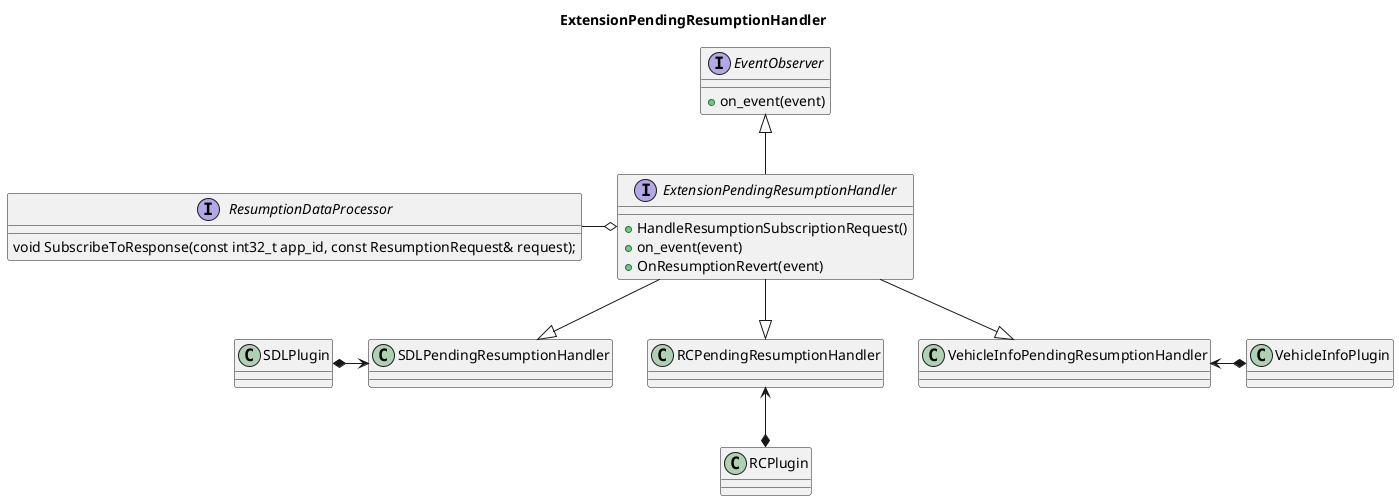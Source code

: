 @startuml

title ExtensionPendingResumptionHandler


interface EventObserver {
   + on_event(event)
}

interface ResumptionDataProcessor {
  void SubscribeToResponse(const int32_t app_id, const ResumptionRequest& request);
}

interface ExtensionPendingResumptionHandler {
  + HandleResumptionSubscriptionRequest()
  + on_event(event)
  + OnResumptionRevert(event)
}
ExtensionPendingResumptionHandler o-left- ResumptionDataProcessor

EventObserver <|-down-ExtensionPendingResumptionHandler

class SDLPendingResumptionHandler
class VehicleInfoPendingResumptionHandler
class RCPendingResumptionHandler

SDLPendingResumptionHandler <|-up-ExtensionPendingResumptionHandler
VehicleInfoPendingResumptionHandler <|-up-ExtensionPendingResumptionHandler
RCPendingResumptionHandler <|-up-ExtensionPendingResumptionHandler

class SDLPlugin
SDLPlugin *-right-> SDLPendingResumptionHandler

class VehicleInfoPlugin
VehicleInfoPlugin *-left-> VehicleInfoPendingResumptionHandler

class RCPlugin
RCPlugin *-up-> RCPendingResumptionHandler


@enduml

